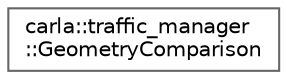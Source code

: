 digraph "类继承关系图"
{
 // INTERACTIVE_SVG=YES
 // LATEX_PDF_SIZE
  bgcolor="transparent";
  edge [fontname=Helvetica,fontsize=10,labelfontname=Helvetica,labelfontsize=10];
  node [fontname=Helvetica,fontsize=10,shape=box,height=0.2,width=0.4];
  rankdir="LR";
  Node0 [id="Node000000",label="carla::traffic_manager\l::GeometryComparison",height=0.2,width=0.4,color="grey40", fillcolor="white", style="filled",URL="$dc/d21/structcarla_1_1traffic__manager_1_1GeometryComparison.html",tooltip=" "];
}
